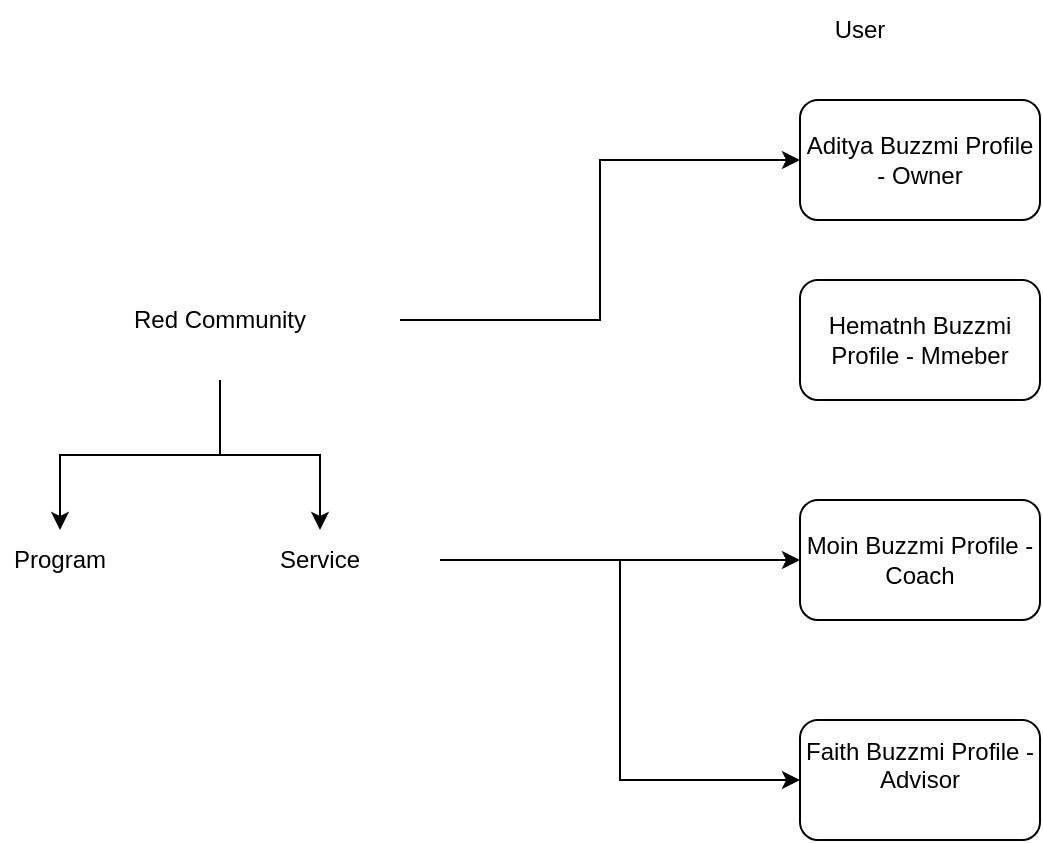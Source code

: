 <mxfile version="24.3.1" type="github">
  <diagram name="Page-1" id="pKiQVDDBuMEf_dw1ZGQV">
    <mxGraphModel dx="1434" dy="716" grid="1" gridSize="10" guides="1" tooltips="1" connect="1" arrows="1" fold="1" page="1" pageScale="1" pageWidth="850" pageHeight="1100" math="0" shadow="0">
      <root>
        <mxCell id="0" />
        <mxCell id="1" parent="0" />
        <mxCell id="m515qXKcqEUQ5HyUYNH3-13" value="" style="edgeStyle=orthogonalEdgeStyle;rounded=0;orthogonalLoop=1;jettySize=auto;html=1;" edge="1" parent="1" source="m515qXKcqEUQ5HyUYNH3-1" target="m515qXKcqEUQ5HyUYNH3-11">
          <mxGeometry relative="1" as="geometry" />
        </mxCell>
        <mxCell id="m515qXKcqEUQ5HyUYNH3-14" style="edgeStyle=orthogonalEdgeStyle;rounded=0;orthogonalLoop=1;jettySize=auto;html=1;" edge="1" parent="1" source="m515qXKcqEUQ5HyUYNH3-1" target="m515qXKcqEUQ5HyUYNH3-7">
          <mxGeometry relative="1" as="geometry" />
        </mxCell>
        <mxCell id="m515qXKcqEUQ5HyUYNH3-17" style="edgeStyle=orthogonalEdgeStyle;rounded=0;orthogonalLoop=1;jettySize=auto;html=1;entryX=0;entryY=0.5;entryDx=0;entryDy=0;" edge="1" parent="1" source="m515qXKcqEUQ5HyUYNH3-1" target="m515qXKcqEUQ5HyUYNH3-3">
          <mxGeometry relative="1" as="geometry" />
        </mxCell>
        <mxCell id="m515qXKcqEUQ5HyUYNH3-1" value="&lt;div&gt;Red Community&lt;/div&gt;" style="text;html=1;align=center;verticalAlign=middle;whiteSpace=wrap;rounded=0;" vertex="1" parent="1">
          <mxGeometry x="160" y="160" width="180" height="60" as="geometry" />
        </mxCell>
        <mxCell id="m515qXKcqEUQ5HyUYNH3-3" value="Aditya Buzzmi Profile - Owner" style="rounded=1;whiteSpace=wrap;html=1;" vertex="1" parent="1">
          <mxGeometry x="540" y="80" width="120" height="60" as="geometry" />
        </mxCell>
        <mxCell id="m515qXKcqEUQ5HyUYNH3-4" value="Hematnh Buzzmi Profile - Mmeber" style="rounded=1;whiteSpace=wrap;html=1;" vertex="1" parent="1">
          <mxGeometry x="540" y="170" width="120" height="60" as="geometry" />
        </mxCell>
        <mxCell id="m515qXKcqEUQ5HyUYNH3-5" value="Moin Buzzmi Profile - Coach" style="rounded=1;whiteSpace=wrap;html=1;" vertex="1" parent="1">
          <mxGeometry x="540" y="280" width="120" height="60" as="geometry" />
        </mxCell>
        <mxCell id="m515qXKcqEUQ5HyUYNH3-15" style="edgeStyle=orthogonalEdgeStyle;rounded=0;orthogonalLoop=1;jettySize=auto;html=1;entryX=0;entryY=0.5;entryDx=0;entryDy=0;" edge="1" parent="1" source="m515qXKcqEUQ5HyUYNH3-7" target="m515qXKcqEUQ5HyUYNH3-5">
          <mxGeometry relative="1" as="geometry" />
        </mxCell>
        <mxCell id="m515qXKcqEUQ5HyUYNH3-16" style="edgeStyle=orthogonalEdgeStyle;rounded=0;orthogonalLoop=1;jettySize=auto;html=1;entryX=0;entryY=0.5;entryDx=0;entryDy=0;" edge="1" parent="1" source="m515qXKcqEUQ5HyUYNH3-7" target="m515qXKcqEUQ5HyUYNH3-10">
          <mxGeometry relative="1" as="geometry" />
        </mxCell>
        <mxCell id="m515qXKcqEUQ5HyUYNH3-7" value="Service" style="text;html=1;align=center;verticalAlign=middle;whiteSpace=wrap;rounded=0;" vertex="1" parent="1">
          <mxGeometry x="240" y="295" width="120" height="30" as="geometry" />
        </mxCell>
        <mxCell id="m515qXKcqEUQ5HyUYNH3-9" value="User" style="text;html=1;align=center;verticalAlign=middle;whiteSpace=wrap;rounded=0;" vertex="1" parent="1">
          <mxGeometry x="540" y="30" width="60" height="30" as="geometry" />
        </mxCell>
        <mxCell id="m515qXKcqEUQ5HyUYNH3-10" value="Faith Buzzmi Profile - Advisor&lt;div&gt;&lt;br&gt;&lt;/div&gt;" style="rounded=1;whiteSpace=wrap;html=1;" vertex="1" parent="1">
          <mxGeometry x="540" y="390" width="120" height="60" as="geometry" />
        </mxCell>
        <mxCell id="m515qXKcqEUQ5HyUYNH3-11" value="Program" style="text;html=1;align=center;verticalAlign=middle;whiteSpace=wrap;rounded=0;" vertex="1" parent="1">
          <mxGeometry x="140" y="295" width="60" height="30" as="geometry" />
        </mxCell>
      </root>
    </mxGraphModel>
  </diagram>
</mxfile>
